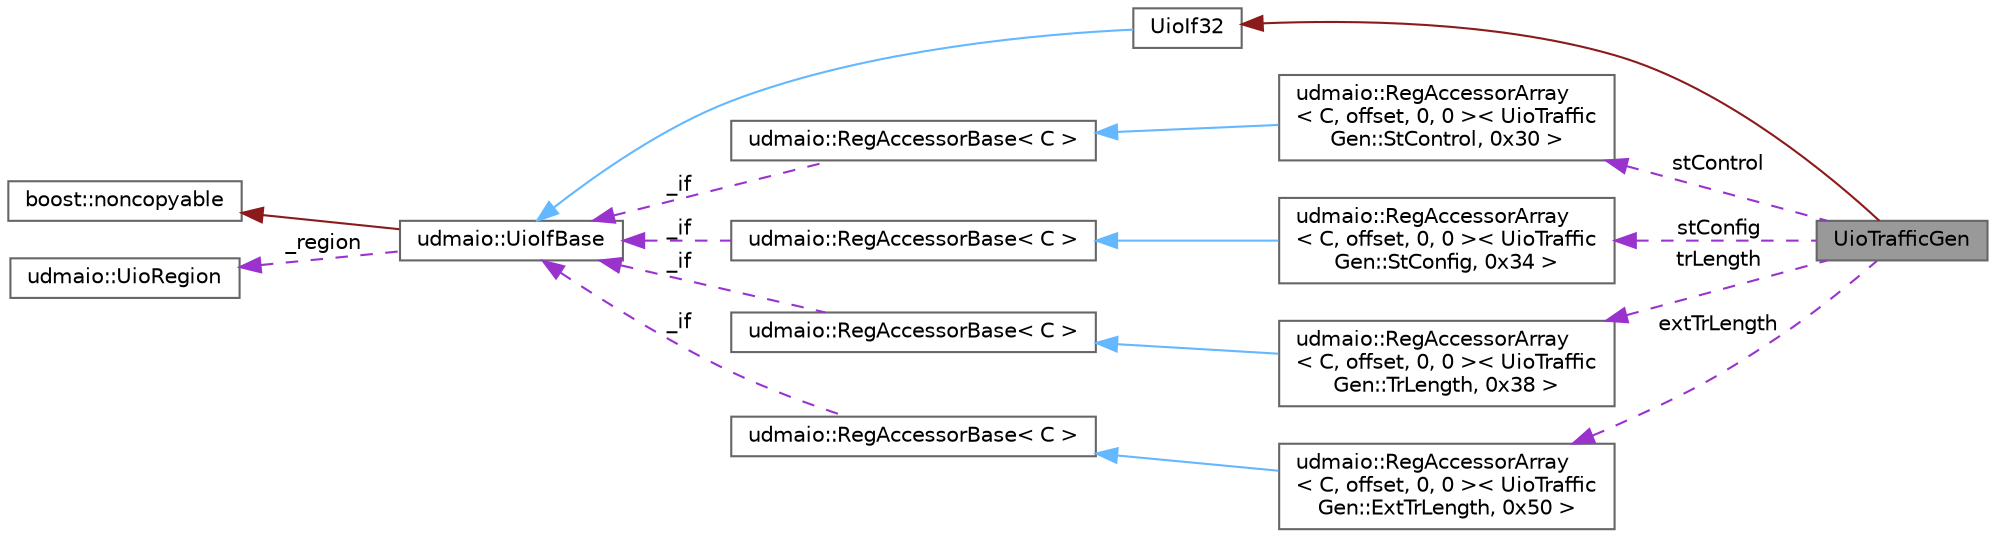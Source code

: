 digraph "UioTrafficGen"
{
 // INTERACTIVE_SVG=YES
 // LATEX_PDF_SIZE
  bgcolor="transparent";
  edge [fontname=Helvetica,fontsize=10,labelfontname=Helvetica,labelfontsize=10];
  node [fontname=Helvetica,fontsize=10,shape=box,height=0.2,width=0.4];
  rankdir="LR";
  Node1 [label="UioTrafficGen",height=0.2,width=0.4,color="gray40", fillcolor="grey60", style="filled", fontcolor="black",tooltip="Interface to LFSR core of the demo application."];
  Node2 -> Node1 [dir="back",color="firebrick4",style="solid"];
  Node2 [label="UioIf32",height=0.2,width=0.4,color="gray40", fillcolor="white", style="filled",URL="$classudmaio_1_1_uio_if.html",tooltip="UIO Interface implementing bus access."];
  Node3 -> Node2 [dir="back",color="steelblue1",style="solid"];
  Node3 [label="udmaio::UioIfBase",height=0.2,width=0.4,color="gray40", fillcolor="white", style="filled",URL="$classudmaio_1_1_uio_if_base.html",tooltip="Base class for UIO interfaces."];
  Node4 -> Node3 [dir="back",color="firebrick4",style="solid"];
  Node4 [label="boost::noncopyable",height=0.2,width=0.4,color="gray40", fillcolor="white", style="filled",tooltip=" "];
  Node5 -> Node3 [dir="back",color="darkorchid3",style="dashed",label=" _region" ];
  Node5 [label="udmaio::UioRegion",height=0.2,width=0.4,color="gray40", fillcolor="white", style="filled",URL="$structudmaio_1_1_uio_region.html",tooltip="General-purpose struct to define a memory area."];
  Node6 -> Node1 [dir="back",color="darkorchid3",style="dashed",label=" stControl" ];
  Node6 [label="udmaio::RegAccessorArray\l\< C, offset, 0, 0 \>\< UioTraffic\lGen::StControl, 0x30 \>",height=0.2,width=0.4,color="gray40", fillcolor="white", style="filled",URL="$classudmaio_1_1_reg_accessor_array_3_01_c_00_01offset_00_010_00_010_01_4.html",tooltip=" "];
  Node7 -> Node6 [dir="back",color="steelblue1",style="solid"];
  Node7 [label="udmaio::RegAccessorBase\< C \>",height=0.2,width=0.4,color="gray40", fillcolor="white", style="filled",URL="$classudmaio_1_1_reg_accessor_base.html",tooltip="Base class implementing register access. Only used by subclasses, not used directly."];
  Node3 -> Node7 [dir="back",color="darkorchid3",style="dashed",label=" _if" ];
  Node8 -> Node1 [dir="back",color="darkorchid3",style="dashed",label=" stConfig" ];
  Node8 [label="udmaio::RegAccessorArray\l\< C, offset, 0, 0 \>\< UioTraffic\lGen::StConfig, 0x34 \>",height=0.2,width=0.4,color="gray40", fillcolor="white", style="filled",URL="$classudmaio_1_1_reg_accessor_array_3_01_c_00_01offset_00_010_00_010_01_4.html",tooltip=" "];
  Node9 -> Node8 [dir="back",color="steelblue1",style="solid"];
  Node9 [label="udmaio::RegAccessorBase\< C \>",height=0.2,width=0.4,color="gray40", fillcolor="white", style="filled",URL="$classudmaio_1_1_reg_accessor_base.html",tooltip="Base class implementing register access. Only used by subclasses, not used directly."];
  Node3 -> Node9 [dir="back",color="darkorchid3",style="dashed",label=" _if" ];
  Node10 -> Node1 [dir="back",color="darkorchid3",style="dashed",label=" trLength" ];
  Node10 [label="udmaio::RegAccessorArray\l\< C, offset, 0, 0 \>\< UioTraffic\lGen::TrLength, 0x38 \>",height=0.2,width=0.4,color="gray40", fillcolor="white", style="filled",URL="$classudmaio_1_1_reg_accessor_array_3_01_c_00_01offset_00_010_00_010_01_4.html",tooltip=" "];
  Node11 -> Node10 [dir="back",color="steelblue1",style="solid"];
  Node11 [label="udmaio::RegAccessorBase\< C \>",height=0.2,width=0.4,color="gray40", fillcolor="white", style="filled",URL="$classudmaio_1_1_reg_accessor_base.html",tooltip="Base class implementing register access. Only used by subclasses, not used directly."];
  Node3 -> Node11 [dir="back",color="darkorchid3",style="dashed",label=" _if" ];
  Node12 -> Node1 [dir="back",color="darkorchid3",style="dashed",label=" extTrLength" ];
  Node12 [label="udmaio::RegAccessorArray\l\< C, offset, 0, 0 \>\< UioTraffic\lGen::ExtTrLength, 0x50 \>",height=0.2,width=0.4,color="gray40", fillcolor="white", style="filled",URL="$classudmaio_1_1_reg_accessor_array_3_01_c_00_01offset_00_010_00_010_01_4.html",tooltip=" "];
  Node13 -> Node12 [dir="back",color="steelblue1",style="solid"];
  Node13 [label="udmaio::RegAccessorBase\< C \>",height=0.2,width=0.4,color="gray40", fillcolor="white", style="filled",URL="$classudmaio_1_1_reg_accessor_base.html",tooltip="Base class implementing register access. Only used by subclasses, not used directly."];
  Node3 -> Node13 [dir="back",color="darkorchid3",style="dashed",label=" _if" ];
}
